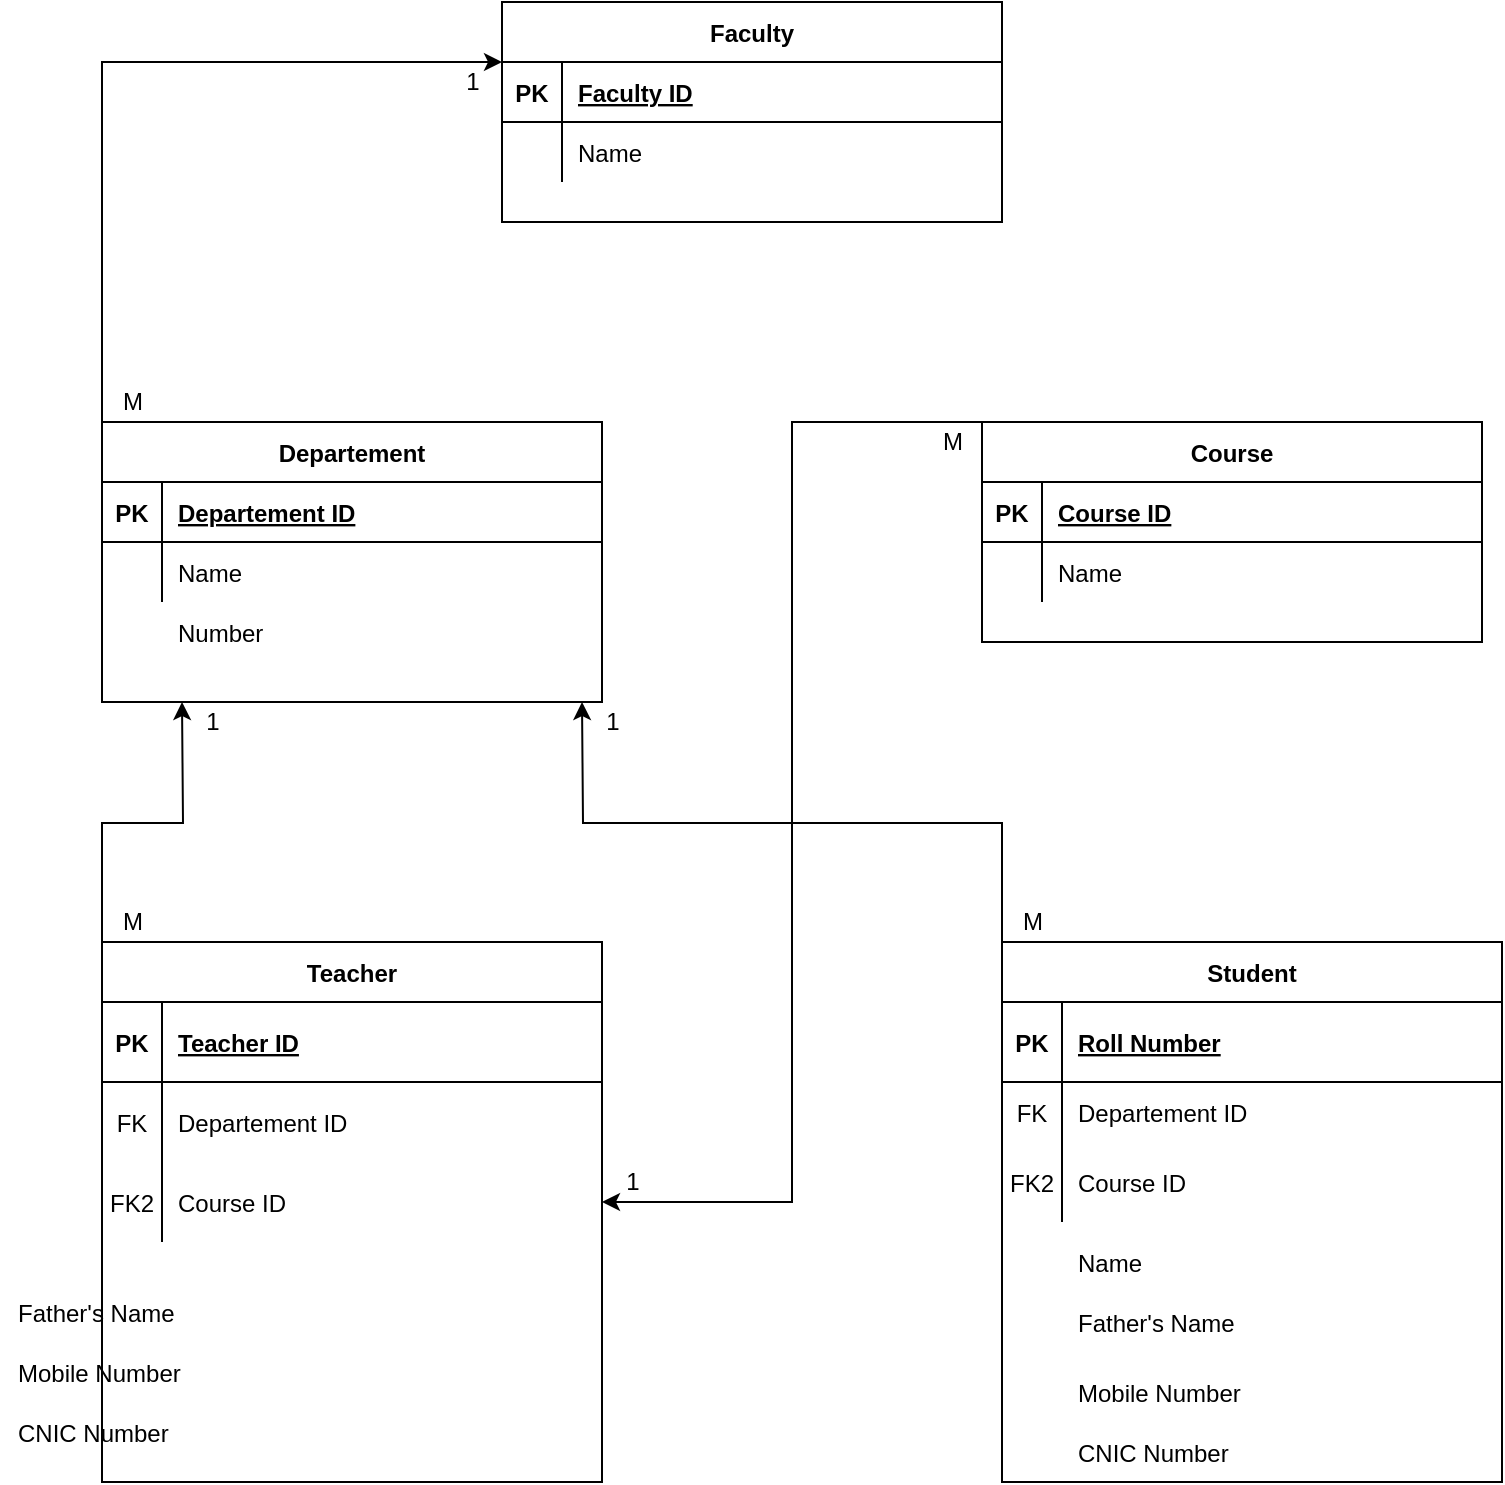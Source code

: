<mxfile version="14.2.7" type="github">
  <diagram id="R2lEEEUBdFMjLlhIrx00" name="Page-1">
    <mxGraphModel dx="783" dy="469" grid="1" gridSize="10" guides="1" tooltips="1" connect="1" arrows="1" fold="1" page="1" pageScale="1" pageWidth="850" pageHeight="1100" math="0" shadow="0" extFonts="Permanent Marker^https://fonts.googleapis.com/css?family=Permanent+Marker">
      <root>
        <mxCell id="0" />
        <mxCell id="1" parent="0" />
        <mxCell id="LZzY_zRByge5ZcKaE3Mi-46" style="edgeStyle=orthogonalEdgeStyle;rounded=0;orthogonalLoop=1;jettySize=auto;html=1;exitX=0;exitY=0;exitDx=0;exitDy=0;" edge="1" parent="1" source="C-vyLk0tnHw3VtMMgP7b-13">
          <mxGeometry relative="1" as="geometry">
            <mxPoint x="160" y="440" as="targetPoint" />
          </mxGeometry>
        </mxCell>
        <mxCell id="C-vyLk0tnHw3VtMMgP7b-13" value="Teacher" style="shape=table;startSize=30;container=1;collapsible=1;childLayout=tableLayout;fixedRows=1;rowLines=0;fontStyle=1;align=center;resizeLast=1;" parent="1" vertex="1">
          <mxGeometry x="120" y="560" width="250" height="270" as="geometry" />
        </mxCell>
        <mxCell id="C-vyLk0tnHw3VtMMgP7b-14" value="" style="shape=partialRectangle;collapsible=0;dropTarget=0;pointerEvents=0;fillColor=none;points=[[0,0.5],[1,0.5]];portConstraint=eastwest;top=0;left=0;right=0;bottom=1;" parent="C-vyLk0tnHw3VtMMgP7b-13" vertex="1">
          <mxGeometry y="30" width="250" height="40" as="geometry" />
        </mxCell>
        <mxCell id="C-vyLk0tnHw3VtMMgP7b-15" value="PK" style="shape=partialRectangle;overflow=hidden;connectable=0;fillColor=none;top=0;left=0;bottom=0;right=0;fontStyle=1;" parent="C-vyLk0tnHw3VtMMgP7b-14" vertex="1">
          <mxGeometry width="30" height="40" as="geometry" />
        </mxCell>
        <mxCell id="C-vyLk0tnHw3VtMMgP7b-16" value="Teacher ID" style="shape=partialRectangle;overflow=hidden;connectable=0;fillColor=none;top=0;left=0;bottom=0;right=0;align=left;spacingLeft=6;fontStyle=5;" parent="C-vyLk0tnHw3VtMMgP7b-14" vertex="1">
          <mxGeometry x="30" width="220" height="40" as="geometry" />
        </mxCell>
        <mxCell id="C-vyLk0tnHw3VtMMgP7b-17" value="" style="shape=partialRectangle;collapsible=0;dropTarget=0;pointerEvents=0;fillColor=none;points=[[0,0.5],[1,0.5]];portConstraint=eastwest;top=0;left=0;right=0;bottom=0;" parent="C-vyLk0tnHw3VtMMgP7b-13" vertex="1">
          <mxGeometry y="70" width="250" height="40" as="geometry" />
        </mxCell>
        <mxCell id="C-vyLk0tnHw3VtMMgP7b-18" value="FK" style="shape=partialRectangle;overflow=hidden;connectable=0;fillColor=none;top=0;left=0;bottom=0;right=0;" parent="C-vyLk0tnHw3VtMMgP7b-17" vertex="1">
          <mxGeometry width="30" height="40" as="geometry" />
        </mxCell>
        <mxCell id="C-vyLk0tnHw3VtMMgP7b-19" value="Departement ID" style="shape=partialRectangle;overflow=hidden;connectable=0;fillColor=none;top=0;left=0;bottom=0;right=0;align=left;spacingLeft=6;" parent="C-vyLk0tnHw3VtMMgP7b-17" vertex="1">
          <mxGeometry x="30" width="220" height="40" as="geometry" />
        </mxCell>
        <mxCell id="C-vyLk0tnHw3VtMMgP7b-20" value="" style="shape=partialRectangle;collapsible=0;dropTarget=0;pointerEvents=0;fillColor=none;points=[[0,0.5],[1,0.5]];portConstraint=eastwest;top=0;left=0;right=0;bottom=0;" parent="C-vyLk0tnHw3VtMMgP7b-13" vertex="1">
          <mxGeometry y="110" width="250" height="40" as="geometry" />
        </mxCell>
        <mxCell id="C-vyLk0tnHw3VtMMgP7b-21" value="FK2" style="shape=partialRectangle;overflow=hidden;connectable=0;fillColor=none;top=0;left=0;bottom=0;right=0;" parent="C-vyLk0tnHw3VtMMgP7b-20" vertex="1">
          <mxGeometry width="30" height="40" as="geometry" />
        </mxCell>
        <mxCell id="C-vyLk0tnHw3VtMMgP7b-22" value="Course ID" style="shape=partialRectangle;overflow=hidden;connectable=0;fillColor=none;top=0;left=0;bottom=0;right=0;align=left;spacingLeft=6;" parent="C-vyLk0tnHw3VtMMgP7b-20" vertex="1">
          <mxGeometry x="30" width="220" height="40" as="geometry" />
        </mxCell>
        <mxCell id="C-vyLk0tnHw3VtMMgP7b-23" value="Faculty" style="shape=table;startSize=30;container=1;collapsible=1;childLayout=tableLayout;fixedRows=1;rowLines=0;fontStyle=1;align=center;resizeLast=1;" parent="1" vertex="1">
          <mxGeometry x="320" y="90" width="250" height="110" as="geometry" />
        </mxCell>
        <mxCell id="C-vyLk0tnHw3VtMMgP7b-24" value="" style="shape=partialRectangle;collapsible=0;dropTarget=0;pointerEvents=0;fillColor=none;points=[[0,0.5],[1,0.5]];portConstraint=eastwest;top=0;left=0;right=0;bottom=1;" parent="C-vyLk0tnHw3VtMMgP7b-23" vertex="1">
          <mxGeometry y="30" width="250" height="30" as="geometry" />
        </mxCell>
        <mxCell id="C-vyLk0tnHw3VtMMgP7b-25" value="PK" style="shape=partialRectangle;overflow=hidden;connectable=0;fillColor=none;top=0;left=0;bottom=0;right=0;fontStyle=1;" parent="C-vyLk0tnHw3VtMMgP7b-24" vertex="1">
          <mxGeometry width="30" height="30" as="geometry" />
        </mxCell>
        <mxCell id="C-vyLk0tnHw3VtMMgP7b-26" value="Faculty ID" style="shape=partialRectangle;overflow=hidden;connectable=0;fillColor=none;top=0;left=0;bottom=0;right=0;align=left;spacingLeft=6;fontStyle=5;" parent="C-vyLk0tnHw3VtMMgP7b-24" vertex="1">
          <mxGeometry x="30" width="220" height="30" as="geometry" />
        </mxCell>
        <mxCell id="C-vyLk0tnHw3VtMMgP7b-27" value="" style="shape=partialRectangle;collapsible=0;dropTarget=0;pointerEvents=0;fillColor=none;points=[[0,0.5],[1,0.5]];portConstraint=eastwest;top=0;left=0;right=0;bottom=0;" parent="C-vyLk0tnHw3VtMMgP7b-23" vertex="1">
          <mxGeometry y="60" width="250" height="30" as="geometry" />
        </mxCell>
        <mxCell id="C-vyLk0tnHw3VtMMgP7b-28" value="" style="shape=partialRectangle;overflow=hidden;connectable=0;fillColor=none;top=0;left=0;bottom=0;right=0;" parent="C-vyLk0tnHw3VtMMgP7b-27" vertex="1">
          <mxGeometry width="30" height="30" as="geometry" />
        </mxCell>
        <mxCell id="C-vyLk0tnHw3VtMMgP7b-29" value="Name" style="shape=partialRectangle;overflow=hidden;connectable=0;fillColor=none;top=0;left=0;bottom=0;right=0;align=left;spacingLeft=6;" parent="C-vyLk0tnHw3VtMMgP7b-27" vertex="1">
          <mxGeometry x="30" width="220" height="30" as="geometry" />
        </mxCell>
        <mxCell id="LZzY_zRByge5ZcKaE3Mi-5" value="Departement" style="shape=table;startSize=30;container=1;collapsible=1;childLayout=tableLayout;fixedRows=1;rowLines=0;fontStyle=1;align=center;resizeLast=1;" vertex="1" parent="1">
          <mxGeometry x="120" y="300" width="250" height="140" as="geometry" />
        </mxCell>
        <mxCell id="LZzY_zRByge5ZcKaE3Mi-6" value="" style="shape=partialRectangle;collapsible=0;dropTarget=0;pointerEvents=0;fillColor=none;points=[[0,0.5],[1,0.5]];portConstraint=eastwest;top=0;left=0;right=0;bottom=1;" vertex="1" parent="LZzY_zRByge5ZcKaE3Mi-5">
          <mxGeometry y="30" width="250" height="30" as="geometry" />
        </mxCell>
        <mxCell id="LZzY_zRByge5ZcKaE3Mi-7" value="PK" style="shape=partialRectangle;overflow=hidden;connectable=0;fillColor=none;top=0;left=0;bottom=0;right=0;fontStyle=1;" vertex="1" parent="LZzY_zRByge5ZcKaE3Mi-6">
          <mxGeometry width="30" height="30" as="geometry" />
        </mxCell>
        <mxCell id="LZzY_zRByge5ZcKaE3Mi-8" value="Departement ID" style="shape=partialRectangle;overflow=hidden;connectable=0;fillColor=none;top=0;left=0;bottom=0;right=0;align=left;spacingLeft=6;fontStyle=5;" vertex="1" parent="LZzY_zRByge5ZcKaE3Mi-6">
          <mxGeometry x="30" width="220" height="30" as="geometry" />
        </mxCell>
        <mxCell id="LZzY_zRByge5ZcKaE3Mi-9" value="" style="shape=partialRectangle;collapsible=0;dropTarget=0;pointerEvents=0;fillColor=none;points=[[0,0.5],[1,0.5]];portConstraint=eastwest;top=0;left=0;right=0;bottom=0;" vertex="1" parent="LZzY_zRByge5ZcKaE3Mi-5">
          <mxGeometry y="60" width="250" height="30" as="geometry" />
        </mxCell>
        <mxCell id="LZzY_zRByge5ZcKaE3Mi-10" value="" style="shape=partialRectangle;overflow=hidden;connectable=0;fillColor=none;top=0;left=0;bottom=0;right=0;" vertex="1" parent="LZzY_zRByge5ZcKaE3Mi-9">
          <mxGeometry width="30" height="30" as="geometry" />
        </mxCell>
        <mxCell id="LZzY_zRByge5ZcKaE3Mi-11" value="Name" style="shape=partialRectangle;overflow=hidden;connectable=0;fillColor=none;top=0;left=0;bottom=0;right=0;align=left;spacingLeft=6;" vertex="1" parent="LZzY_zRByge5ZcKaE3Mi-9">
          <mxGeometry x="30" width="220" height="30" as="geometry" />
        </mxCell>
        <mxCell id="LZzY_zRByge5ZcKaE3Mi-12" value="Number" style="shape=partialRectangle;overflow=hidden;connectable=0;fillColor=none;top=0;left=0;bottom=0;right=0;align=left;spacingLeft=6;" vertex="1" parent="1">
          <mxGeometry x="150" y="390" width="220" height="30" as="geometry" />
        </mxCell>
        <mxCell id="LZzY_zRByge5ZcKaE3Mi-15" value="Mobile Number" style="shape=partialRectangle;overflow=hidden;connectable=0;fillColor=none;top=0;left=0;bottom=0;right=0;align=left;spacingLeft=6;" vertex="1" parent="1">
          <mxGeometry x="70" y="760" width="220" height="30" as="geometry" />
        </mxCell>
        <mxCell id="LZzY_zRByge5ZcKaE3Mi-16" value="CNIC Number" style="shape=partialRectangle;overflow=hidden;connectable=0;fillColor=none;top=0;left=0;bottom=0;right=0;align=left;spacingLeft=6;" vertex="1" parent="1">
          <mxGeometry x="70" y="790" width="220" height="30" as="geometry" />
        </mxCell>
        <mxCell id="LZzY_zRByge5ZcKaE3Mi-18" value="Father&#39;s Name" style="shape=partialRectangle;overflow=hidden;connectable=0;fillColor=none;top=0;left=0;bottom=0;right=0;align=left;spacingLeft=6;" vertex="1" parent="1">
          <mxGeometry x="70" y="730" width="220" height="30" as="geometry" />
        </mxCell>
        <mxCell id="LZzY_zRByge5ZcKaE3Mi-49" style="edgeStyle=orthogonalEdgeStyle;rounded=0;orthogonalLoop=1;jettySize=auto;html=1;exitX=0;exitY=0;exitDx=0;exitDy=0;" edge="1" parent="1" source="LZzY_zRByge5ZcKaE3Mi-19">
          <mxGeometry relative="1" as="geometry">
            <mxPoint x="360" y="440" as="targetPoint" />
          </mxGeometry>
        </mxCell>
        <mxCell id="LZzY_zRByge5ZcKaE3Mi-19" value="Student" style="shape=table;startSize=30;container=1;collapsible=1;childLayout=tableLayout;fixedRows=1;rowLines=0;fontStyle=1;align=center;resizeLast=1;" vertex="1" parent="1">
          <mxGeometry x="570" y="560" width="250" height="270" as="geometry" />
        </mxCell>
        <mxCell id="LZzY_zRByge5ZcKaE3Mi-20" value="" style="shape=partialRectangle;collapsible=0;dropTarget=0;pointerEvents=0;fillColor=none;points=[[0,0.5],[1,0.5]];portConstraint=eastwest;top=0;left=0;right=0;bottom=1;" vertex="1" parent="LZzY_zRByge5ZcKaE3Mi-19">
          <mxGeometry y="30" width="250" height="40" as="geometry" />
        </mxCell>
        <mxCell id="LZzY_zRByge5ZcKaE3Mi-21" value="PK" style="shape=partialRectangle;overflow=hidden;connectable=0;fillColor=none;top=0;left=0;bottom=0;right=0;fontStyle=1;" vertex="1" parent="LZzY_zRByge5ZcKaE3Mi-20">
          <mxGeometry width="30" height="40" as="geometry" />
        </mxCell>
        <mxCell id="LZzY_zRByge5ZcKaE3Mi-22" value="Roll Number" style="shape=partialRectangle;overflow=hidden;connectable=0;fillColor=none;top=0;left=0;bottom=0;right=0;align=left;spacingLeft=6;fontStyle=5;" vertex="1" parent="LZzY_zRByge5ZcKaE3Mi-20">
          <mxGeometry x="30" width="220" height="40" as="geometry" />
        </mxCell>
        <mxCell id="LZzY_zRByge5ZcKaE3Mi-23" value="" style="shape=partialRectangle;collapsible=0;dropTarget=0;pointerEvents=0;fillColor=none;points=[[0,0.5],[1,0.5]];portConstraint=eastwest;top=0;left=0;right=0;bottom=0;" vertex="1" parent="LZzY_zRByge5ZcKaE3Mi-19">
          <mxGeometry y="70" width="250" height="30" as="geometry" />
        </mxCell>
        <mxCell id="LZzY_zRByge5ZcKaE3Mi-24" value="FK" style="shape=partialRectangle;overflow=hidden;connectable=0;fillColor=none;top=0;left=0;bottom=0;right=0;" vertex="1" parent="LZzY_zRByge5ZcKaE3Mi-23">
          <mxGeometry width="30" height="30" as="geometry" />
        </mxCell>
        <mxCell id="LZzY_zRByge5ZcKaE3Mi-25" value="Departement ID" style="shape=partialRectangle;overflow=hidden;connectable=0;fillColor=none;top=0;left=0;bottom=0;right=0;align=left;spacingLeft=6;" vertex="1" parent="LZzY_zRByge5ZcKaE3Mi-23">
          <mxGeometry x="30" width="220" height="30" as="geometry" />
        </mxCell>
        <mxCell id="LZzY_zRByge5ZcKaE3Mi-26" value="" style="shape=partialRectangle;collapsible=0;dropTarget=0;pointerEvents=0;fillColor=none;points=[[0,0.5],[1,0.5]];portConstraint=eastwest;top=0;left=0;right=0;bottom=0;" vertex="1" parent="LZzY_zRByge5ZcKaE3Mi-19">
          <mxGeometry y="100" width="250" height="40" as="geometry" />
        </mxCell>
        <mxCell id="LZzY_zRByge5ZcKaE3Mi-27" value="FK2" style="shape=partialRectangle;overflow=hidden;connectable=0;fillColor=none;top=0;left=0;bottom=0;right=0;" vertex="1" parent="LZzY_zRByge5ZcKaE3Mi-26">
          <mxGeometry width="30" height="40" as="geometry" />
        </mxCell>
        <mxCell id="LZzY_zRByge5ZcKaE3Mi-28" value="Course ID" style="shape=partialRectangle;overflow=hidden;connectable=0;fillColor=none;top=0;left=0;bottom=0;right=0;align=left;spacingLeft=6;" vertex="1" parent="LZzY_zRByge5ZcKaE3Mi-26">
          <mxGeometry x="30" width="220" height="40" as="geometry" />
        </mxCell>
        <mxCell id="LZzY_zRByge5ZcKaE3Mi-29" value="Mobile Number" style="shape=partialRectangle;overflow=hidden;connectable=0;fillColor=none;top=0;left=0;bottom=0;right=0;align=left;spacingLeft=6;" vertex="1" parent="1">
          <mxGeometry x="600" y="770" width="220" height="30" as="geometry" />
        </mxCell>
        <mxCell id="LZzY_zRByge5ZcKaE3Mi-30" value="CNIC Number" style="shape=partialRectangle;overflow=hidden;connectable=0;fillColor=none;top=0;left=0;bottom=0;right=0;align=left;spacingLeft=6;" vertex="1" parent="1">
          <mxGeometry x="600" y="800" width="220" height="30" as="geometry" />
        </mxCell>
        <mxCell id="LZzY_zRByge5ZcKaE3Mi-31" value="Father&#39;s Name" style="shape=partialRectangle;overflow=hidden;connectable=0;fillColor=none;top=0;left=0;bottom=0;right=0;align=left;spacingLeft=6;" vertex="1" parent="1">
          <mxGeometry x="600" y="735" width="220" height="30" as="geometry" />
        </mxCell>
        <mxCell id="LZzY_zRByge5ZcKaE3Mi-52" style="edgeStyle=orthogonalEdgeStyle;rounded=0;orthogonalLoop=1;jettySize=auto;html=1;exitX=0;exitY=0;exitDx=0;exitDy=0;entryX=1;entryY=0.5;entryDx=0;entryDy=0;" edge="1" parent="1" source="LZzY_zRByge5ZcKaE3Mi-32" target="C-vyLk0tnHw3VtMMgP7b-20">
          <mxGeometry relative="1" as="geometry">
            <Array as="points">
              <mxPoint x="465" y="300" />
              <mxPoint x="465" y="690" />
            </Array>
          </mxGeometry>
        </mxCell>
        <mxCell id="LZzY_zRByge5ZcKaE3Mi-32" value="Course" style="shape=table;startSize=30;container=1;collapsible=1;childLayout=tableLayout;fixedRows=1;rowLines=0;fontStyle=1;align=center;resizeLast=1;" vertex="1" parent="1">
          <mxGeometry x="560" y="300" width="250" height="110" as="geometry" />
        </mxCell>
        <mxCell id="LZzY_zRByge5ZcKaE3Mi-33" value="" style="shape=partialRectangle;collapsible=0;dropTarget=0;pointerEvents=0;fillColor=none;points=[[0,0.5],[1,0.5]];portConstraint=eastwest;top=0;left=0;right=0;bottom=1;" vertex="1" parent="LZzY_zRByge5ZcKaE3Mi-32">
          <mxGeometry y="30" width="250" height="30" as="geometry" />
        </mxCell>
        <mxCell id="LZzY_zRByge5ZcKaE3Mi-34" value="PK" style="shape=partialRectangle;overflow=hidden;connectable=0;fillColor=none;top=0;left=0;bottom=0;right=0;fontStyle=1;" vertex="1" parent="LZzY_zRByge5ZcKaE3Mi-33">
          <mxGeometry width="30" height="30" as="geometry" />
        </mxCell>
        <mxCell id="LZzY_zRByge5ZcKaE3Mi-35" value="Course ID" style="shape=partialRectangle;overflow=hidden;connectable=0;fillColor=none;top=0;left=0;bottom=0;right=0;align=left;spacingLeft=6;fontStyle=5;" vertex="1" parent="LZzY_zRByge5ZcKaE3Mi-33">
          <mxGeometry x="30" width="220" height="30" as="geometry" />
        </mxCell>
        <mxCell id="LZzY_zRByge5ZcKaE3Mi-36" value="" style="shape=partialRectangle;collapsible=0;dropTarget=0;pointerEvents=0;fillColor=none;points=[[0,0.5],[1,0.5]];portConstraint=eastwest;top=0;left=0;right=0;bottom=0;" vertex="1" parent="LZzY_zRByge5ZcKaE3Mi-32">
          <mxGeometry y="60" width="250" height="30" as="geometry" />
        </mxCell>
        <mxCell id="LZzY_zRByge5ZcKaE3Mi-37" value="" style="shape=partialRectangle;overflow=hidden;connectable=0;fillColor=none;top=0;left=0;bottom=0;right=0;" vertex="1" parent="LZzY_zRByge5ZcKaE3Mi-36">
          <mxGeometry width="30" height="30" as="geometry" />
        </mxCell>
        <mxCell id="LZzY_zRByge5ZcKaE3Mi-38" value="Name" style="shape=partialRectangle;overflow=hidden;connectable=0;fillColor=none;top=0;left=0;bottom=0;right=0;align=left;spacingLeft=6;" vertex="1" parent="LZzY_zRByge5ZcKaE3Mi-36">
          <mxGeometry x="30" width="220" height="30" as="geometry" />
        </mxCell>
        <mxCell id="LZzY_zRByge5ZcKaE3Mi-40" value="Name" style="shape=partialRectangle;overflow=hidden;connectable=0;fillColor=none;top=0;left=0;bottom=0;right=0;align=left;spacingLeft=6;" vertex="1" parent="1">
          <mxGeometry x="600" y="700" width="220" height="40" as="geometry" />
        </mxCell>
        <mxCell id="LZzY_zRByge5ZcKaE3Mi-43" style="edgeStyle=orthogonalEdgeStyle;rounded=0;orthogonalLoop=1;jettySize=auto;html=1;exitX=0;exitY=0;exitDx=0;exitDy=0;entryX=0;entryY=0;entryDx=0;entryDy=0;entryPerimeter=0;" edge="1" parent="1" source="LZzY_zRByge5ZcKaE3Mi-5" target="C-vyLk0tnHw3VtMMgP7b-24">
          <mxGeometry relative="1" as="geometry">
            <mxPoint x="130" y="130" as="targetPoint" />
            <mxPoint x="130" y="310" as="sourcePoint" />
            <Array as="points">
              <mxPoint x="120" y="120" />
            </Array>
          </mxGeometry>
        </mxCell>
        <mxCell id="LZzY_zRByge5ZcKaE3Mi-44" value="M" style="text;html=1;resizable=0;autosize=1;align=center;verticalAlign=middle;points=[];fillColor=none;strokeColor=none;rounded=0;" vertex="1" parent="1">
          <mxGeometry x="120" y="280" width="30" height="20" as="geometry" />
        </mxCell>
        <mxCell id="LZzY_zRByge5ZcKaE3Mi-45" value="1" style="text;html=1;resizable=0;autosize=1;align=center;verticalAlign=middle;points=[];fillColor=none;strokeColor=none;rounded=0;" vertex="1" parent="1">
          <mxGeometry x="295" y="120" width="20" height="20" as="geometry" />
        </mxCell>
        <mxCell id="LZzY_zRByge5ZcKaE3Mi-47" value="1" style="text;html=1;resizable=0;autosize=1;align=center;verticalAlign=middle;points=[];fillColor=none;strokeColor=none;rounded=0;" vertex="1" parent="1">
          <mxGeometry x="165" y="440" width="20" height="20" as="geometry" />
        </mxCell>
        <mxCell id="LZzY_zRByge5ZcKaE3Mi-48" value="M" style="text;html=1;resizable=0;autosize=1;align=center;verticalAlign=middle;points=[];fillColor=none;strokeColor=none;rounded=0;" vertex="1" parent="1">
          <mxGeometry x="120" y="540" width="30" height="20" as="geometry" />
        </mxCell>
        <mxCell id="LZzY_zRByge5ZcKaE3Mi-50" value="M" style="text;html=1;resizable=0;autosize=1;align=center;verticalAlign=middle;points=[];fillColor=none;strokeColor=none;rounded=0;" vertex="1" parent="1">
          <mxGeometry x="570" y="540" width="30" height="20" as="geometry" />
        </mxCell>
        <mxCell id="LZzY_zRByge5ZcKaE3Mi-51" value="1" style="text;html=1;resizable=0;autosize=1;align=center;verticalAlign=middle;points=[];fillColor=none;strokeColor=none;rounded=0;" vertex="1" parent="1">
          <mxGeometry x="365" y="440" width="20" height="20" as="geometry" />
        </mxCell>
        <mxCell id="LZzY_zRByge5ZcKaE3Mi-53" value="M" style="text;html=1;resizable=0;autosize=1;align=center;verticalAlign=middle;points=[];fillColor=none;strokeColor=none;rounded=0;" vertex="1" parent="1">
          <mxGeometry x="530" y="300" width="30" height="20" as="geometry" />
        </mxCell>
        <mxCell id="LZzY_zRByge5ZcKaE3Mi-54" value="1" style="text;html=1;resizable=0;autosize=1;align=center;verticalAlign=middle;points=[];fillColor=none;strokeColor=none;rounded=0;" vertex="1" parent="1">
          <mxGeometry x="375" y="670" width="20" height="20" as="geometry" />
        </mxCell>
      </root>
    </mxGraphModel>
  </diagram>
</mxfile>
